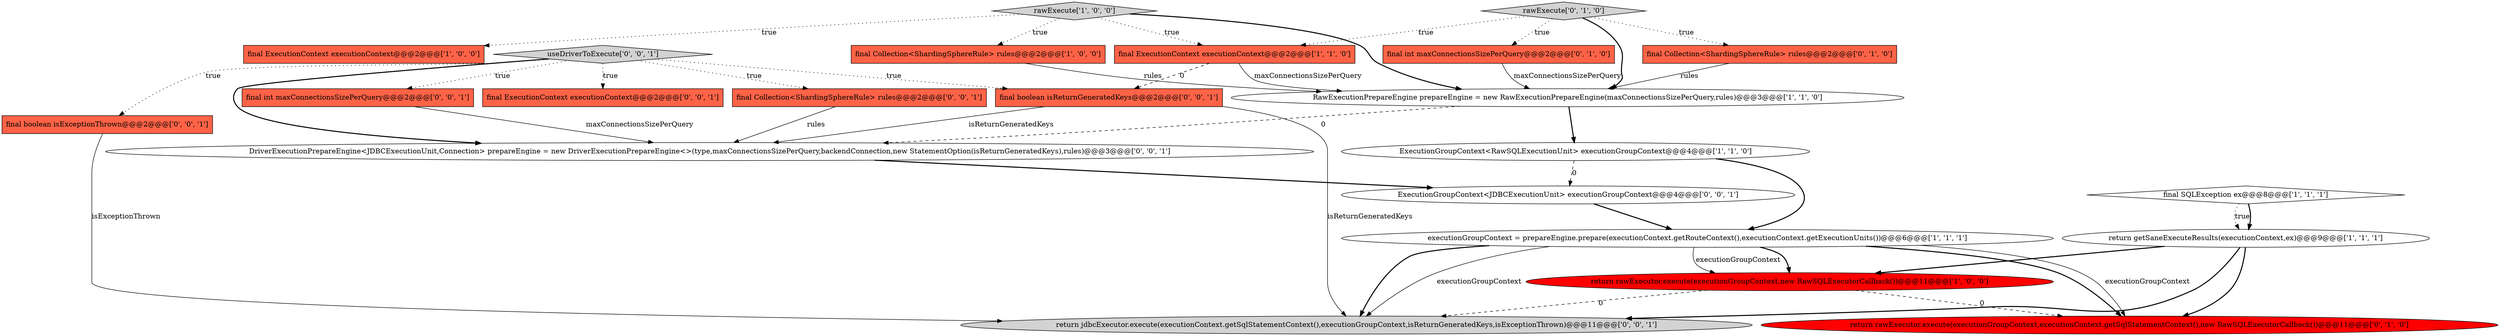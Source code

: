digraph {
1 [style = filled, label = "final ExecutionContext executionContext@@@2@@@['1', '0', '0']", fillcolor = tomato, shape = box image = "AAA0AAABBB1BBB"];
7 [style = filled, label = "final SQLException ex@@@8@@@['1', '1', '1']", fillcolor = white, shape = diamond image = "AAA0AAABBB1BBB"];
4 [style = filled, label = "return rawExecutor.execute(executionGroupContext,new RawSQLExecutorCallback())@@@11@@@['1', '0', '0']", fillcolor = red, shape = ellipse image = "AAA1AAABBB1BBB"];
19 [style = filled, label = "final int maxConnectionsSizePerQuery@@@2@@@['0', '0', '1']", fillcolor = tomato, shape = box image = "AAA0AAABBB3BBB"];
6 [style = filled, label = "rawExecute['1', '0', '0']", fillcolor = lightgray, shape = diamond image = "AAA0AAABBB1BBB"];
20 [style = filled, label = "final Collection<ShardingSphereRule> rules@@@2@@@['0', '0', '1']", fillcolor = tomato, shape = box image = "AAA0AAABBB3BBB"];
22 [style = filled, label = "ExecutionGroupContext<JDBCExecutionUnit> executionGroupContext@@@4@@@['0', '0', '1']", fillcolor = white, shape = ellipse image = "AAA0AAABBB3BBB"];
0 [style = filled, label = "RawExecutionPrepareEngine prepareEngine = new RawExecutionPrepareEngine(maxConnectionsSizePerQuery,rules)@@@3@@@['1', '1', '0']", fillcolor = white, shape = ellipse image = "AAA0AAABBB1BBB"];
9 [style = filled, label = "executionGroupContext = prepareEngine.prepare(executionContext.getRouteContext(),executionContext.getExecutionUnits())@@@6@@@['1', '1', '1']", fillcolor = white, shape = ellipse image = "AAA0AAABBB1BBB"];
16 [style = filled, label = "return jdbcExecutor.execute(executionContext.getSqlStatementContext(),executionGroupContext,isReturnGeneratedKeys,isExceptionThrown)@@@11@@@['0', '0', '1']", fillcolor = lightgray, shape = ellipse image = "AAA0AAABBB3BBB"];
14 [style = filled, label = "final boolean isExceptionThrown@@@2@@@['0', '0', '1']", fillcolor = tomato, shape = box image = "AAA0AAABBB3BBB"];
17 [style = filled, label = "useDriverToExecute['0', '0', '1']", fillcolor = lightgray, shape = diamond image = "AAA0AAABBB3BBB"];
10 [style = filled, label = "return rawExecutor.execute(executionGroupContext,executionContext.getSqlStatementContext(),new RawSQLExecutorCallback())@@@11@@@['0', '1', '0']", fillcolor = red, shape = ellipse image = "AAA1AAABBB2BBB"];
11 [style = filled, label = "final Collection<ShardingSphereRule> rules@@@2@@@['0', '1', '0']", fillcolor = tomato, shape = box image = "AAA0AAABBB2BBB"];
18 [style = filled, label = "DriverExecutionPrepareEngine<JDBCExecutionUnit,Connection> prepareEngine = new DriverExecutionPrepareEngine<>(type,maxConnectionsSizePerQuery,backendConnection,new StatementOption(isReturnGeneratedKeys),rules)@@@3@@@['0', '0', '1']", fillcolor = white, shape = ellipse image = "AAA0AAABBB3BBB"];
5 [style = filled, label = "return getSaneExecuteResults(executionContext,ex)@@@9@@@['1', '1', '1']", fillcolor = white, shape = ellipse image = "AAA0AAABBB1BBB"];
15 [style = filled, label = "final ExecutionContext executionContext@@@2@@@['0', '0', '1']", fillcolor = tomato, shape = box image = "AAA0AAABBB3BBB"];
8 [style = filled, label = "ExecutionGroupContext<RawSQLExecutionUnit> executionGroupContext@@@4@@@['1', '1', '0']", fillcolor = white, shape = ellipse image = "AAA0AAABBB1BBB"];
3 [style = filled, label = "final ExecutionContext executionContext@@@2@@@['1', '1', '0']", fillcolor = tomato, shape = box image = "AAA0AAABBB1BBB"];
2 [style = filled, label = "final Collection<ShardingSphereRule> rules@@@2@@@['1', '0', '0']", fillcolor = tomato, shape = box image = "AAA0AAABBB1BBB"];
13 [style = filled, label = "rawExecute['0', '1', '0']", fillcolor = lightgray, shape = diamond image = "AAA0AAABBB2BBB"];
21 [style = filled, label = "final boolean isReturnGeneratedKeys@@@2@@@['0', '0', '1']", fillcolor = tomato, shape = box image = "AAA0AAABBB3BBB"];
12 [style = filled, label = "final int maxConnectionsSizePerQuery@@@2@@@['0', '1', '0']", fillcolor = tomato, shape = box image = "AAA0AAABBB2BBB"];
17->20 [style = dotted, label="true"];
5->10 [style = bold, label=""];
11->0 [style = solid, label="rules"];
4->16 [style = dashed, label="0"];
13->3 [style = dotted, label="true"];
13->12 [style = dotted, label="true"];
3->21 [style = dashed, label="0"];
12->0 [style = solid, label="maxConnectionsSizePerQuery"];
9->4 [style = bold, label=""];
22->9 [style = bold, label=""];
6->1 [style = dotted, label="true"];
17->14 [style = dotted, label="true"];
3->0 [style = solid, label="maxConnectionsSizePerQuery"];
6->0 [style = bold, label=""];
19->18 [style = solid, label="maxConnectionsSizePerQuery"];
20->18 [style = solid, label="rules"];
9->10 [style = bold, label=""];
2->0 [style = solid, label="rules"];
9->16 [style = bold, label=""];
7->5 [style = dotted, label="true"];
5->16 [style = bold, label=""];
8->22 [style = dashed, label="0"];
7->5 [style = bold, label=""];
18->22 [style = bold, label=""];
6->2 [style = dotted, label="true"];
17->15 [style = dotted, label="true"];
9->4 [style = solid, label="executionGroupContext"];
21->16 [style = solid, label="isReturnGeneratedKeys"];
5->4 [style = bold, label=""];
0->8 [style = bold, label=""];
8->9 [style = bold, label=""];
17->19 [style = dotted, label="true"];
14->16 [style = solid, label="isExceptionThrown"];
0->18 [style = dashed, label="0"];
13->11 [style = dotted, label="true"];
9->16 [style = solid, label="executionGroupContext"];
9->10 [style = solid, label="executionGroupContext"];
6->3 [style = dotted, label="true"];
4->10 [style = dashed, label="0"];
17->21 [style = dotted, label="true"];
17->18 [style = bold, label=""];
13->0 [style = bold, label=""];
21->18 [style = solid, label="isReturnGeneratedKeys"];
}
